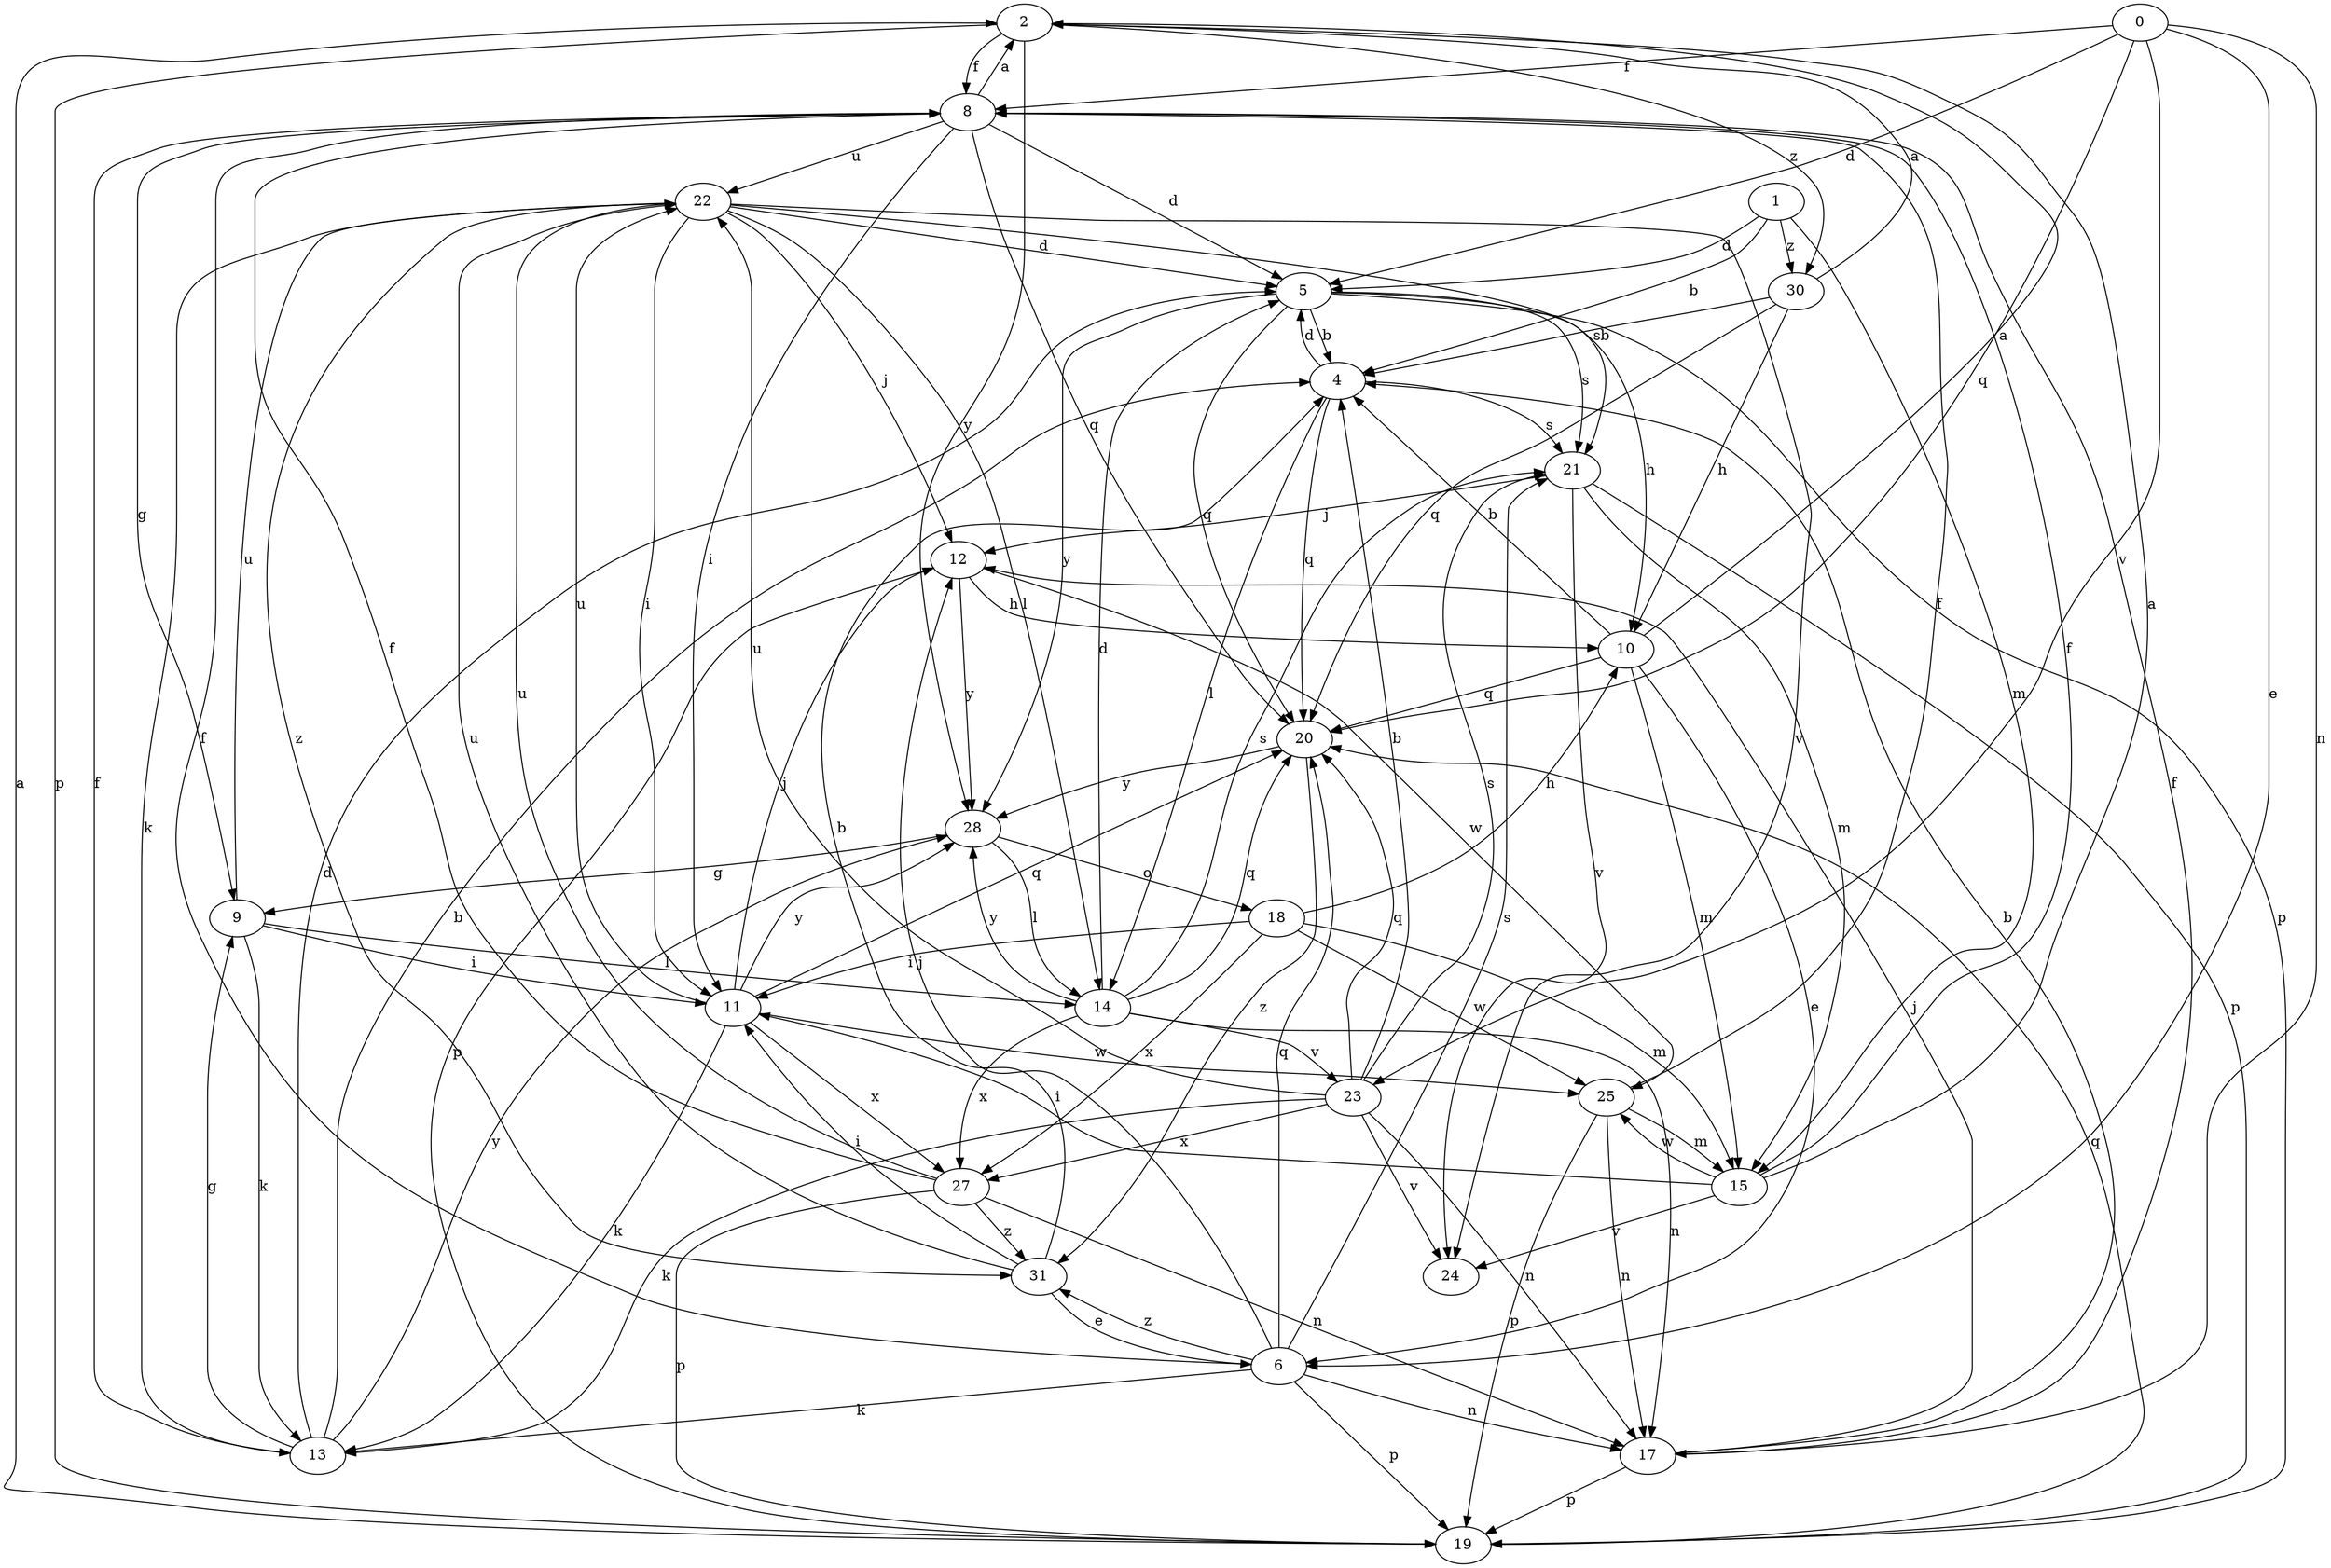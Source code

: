 strict digraph  {
2;
4;
5;
6;
8;
0;
9;
1;
10;
11;
12;
13;
14;
15;
17;
18;
19;
20;
21;
22;
23;
24;
25;
27;
28;
30;
31;
2 -> 8  [label=f];
2 -> 19  [label=p];
2 -> 28  [label=y];
2 -> 30  [label=z];
4 -> 5  [label=d];
4 -> 14  [label=l];
4 -> 20  [label=q];
4 -> 21  [label=s];
5 -> 4  [label=b];
5 -> 10  [label=h];
5 -> 19  [label=p];
5 -> 20  [label=q];
5 -> 21  [label=s];
5 -> 28  [label=y];
6 -> 8  [label=f];
6 -> 12  [label=j];
6 -> 13  [label=k];
6 -> 17  [label=n];
6 -> 19  [label=p];
6 -> 20  [label=q];
6 -> 21  [label=s];
6 -> 31  [label=z];
8 -> 2  [label=a];
8 -> 5  [label=d];
8 -> 9  [label=g];
8 -> 11  [label=i];
8 -> 20  [label=q];
8 -> 22  [label=u];
0 -> 5  [label=d];
0 -> 6  [label=e];
0 -> 8  [label=f];
0 -> 17  [label=n];
0 -> 20  [label=q];
0 -> 23  [label=v];
9 -> 11  [label=i];
9 -> 13  [label=k];
9 -> 14  [label=l];
9 -> 22  [label=u];
1 -> 4  [label=b];
1 -> 5  [label=d];
1 -> 15  [label=m];
1 -> 30  [label=z];
10 -> 2  [label=a];
10 -> 4  [label=b];
10 -> 6  [label=e];
10 -> 15  [label=m];
10 -> 20  [label=q];
11 -> 12  [label=j];
11 -> 13  [label=k];
11 -> 20  [label=q];
11 -> 22  [label=u];
11 -> 25  [label=w];
11 -> 27  [label=x];
11 -> 28  [label=y];
12 -> 10  [label=h];
12 -> 19  [label=p];
12 -> 25  [label=w];
12 -> 28  [label=y];
13 -> 4  [label=b];
13 -> 5  [label=d];
13 -> 8  [label=f];
13 -> 9  [label=g];
13 -> 28  [label=y];
14 -> 5  [label=d];
14 -> 17  [label=n];
14 -> 20  [label=q];
14 -> 21  [label=s];
14 -> 23  [label=v];
14 -> 27  [label=x];
14 -> 28  [label=y];
15 -> 2  [label=a];
15 -> 8  [label=f];
15 -> 11  [label=i];
15 -> 24  [label=v];
15 -> 25  [label=w];
17 -> 4  [label=b];
17 -> 8  [label=f];
17 -> 12  [label=j];
17 -> 19  [label=p];
18 -> 10  [label=h];
18 -> 11  [label=i];
18 -> 15  [label=m];
18 -> 25  [label=w];
18 -> 27  [label=x];
19 -> 2  [label=a];
19 -> 20  [label=q];
20 -> 28  [label=y];
20 -> 31  [label=z];
21 -> 12  [label=j];
21 -> 15  [label=m];
21 -> 19  [label=p];
21 -> 24  [label=v];
22 -> 5  [label=d];
22 -> 11  [label=i];
22 -> 12  [label=j];
22 -> 13  [label=k];
22 -> 14  [label=l];
22 -> 21  [label=s];
22 -> 24  [label=v];
22 -> 31  [label=z];
23 -> 4  [label=b];
23 -> 13  [label=k];
23 -> 17  [label=n];
23 -> 20  [label=q];
23 -> 21  [label=s];
23 -> 22  [label=u];
23 -> 24  [label=v];
23 -> 27  [label=x];
25 -> 8  [label=f];
25 -> 15  [label=m];
25 -> 17  [label=n];
25 -> 19  [label=p];
27 -> 8  [label=f];
27 -> 17  [label=n];
27 -> 19  [label=p];
27 -> 22  [label=u];
27 -> 31  [label=z];
28 -> 9  [label=g];
28 -> 14  [label=l];
28 -> 18  [label=o];
30 -> 2  [label=a];
30 -> 4  [label=b];
30 -> 10  [label=h];
30 -> 20  [label=q];
31 -> 4  [label=b];
31 -> 6  [label=e];
31 -> 11  [label=i];
31 -> 22  [label=u];
}
